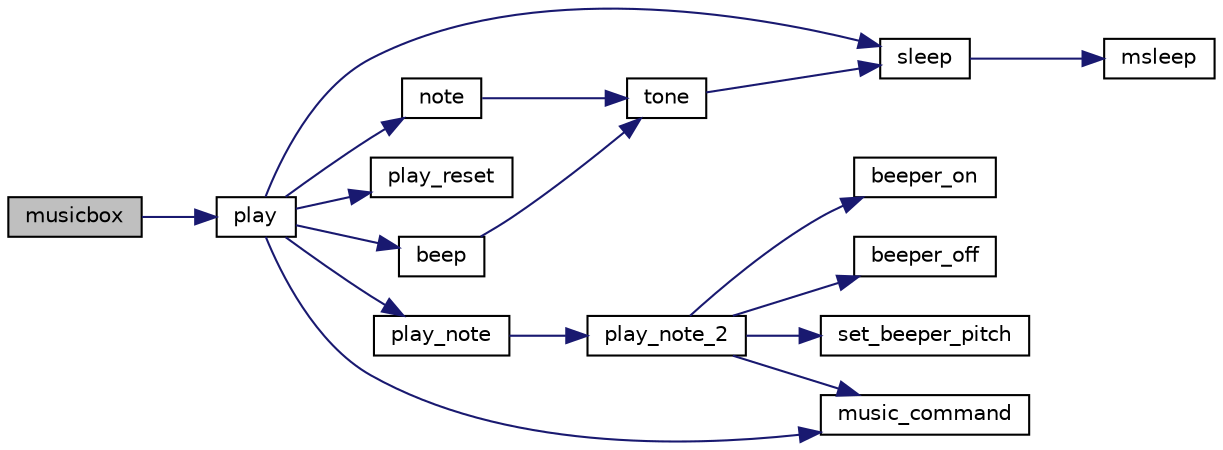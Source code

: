 digraph "musicbox"
{
  edge [fontname="Helvetica",fontsize="10",labelfontname="Helvetica",labelfontsize="10"];
  node [fontname="Helvetica",fontsize="10",shape=record];
  rankdir="LR";
  Node1 [label="musicbox",height=0.2,width=0.4,color="black", fillcolor="grey75", style="filled" fontcolor="black"];
  Node1 -> Node2 [color="midnightblue",fontsize="10",style="solid"];
  Node2 [label="play",height=0.2,width=0.4,color="black", fillcolor="white", style="filled",URL="$tunes_8c.html#a61c7b7a1cc359cd0de25088e9c3d5017"];
  Node2 -> Node3 [color="midnightblue",fontsize="10",style="solid"];
  Node3 [label="note",height=0.2,width=0.4,color="black", fillcolor="white", style="filled",URL="$cof_8c.html#a55c38cdc83b8334c8cb0a55638dfd650"];
  Node3 -> Node4 [color="midnightblue",fontsize="10",style="solid"];
  Node4 [label="tone",height=0.2,width=0.4,color="black", fillcolor="white", style="filled",URL="$base_2lib__ic_8c.html#aabe762cad0063d9271131f3cc306a0e8"];
  Node4 -> Node5 [color="midnightblue",fontsize="10",style="solid"];
  Node5 [label="sleep",height=0.2,width=0.4,color="black", fillcolor="white", style="filled",URL="$base_2lib__ic_8c.html#aa5113ec47ecf6d5c15614c9353cb9a08"];
  Node5 -> Node6 [color="midnightblue",fontsize="10",style="solid"];
  Node6 [label="msleep",height=0.2,width=0.4,color="black", fillcolor="white", style="filled",URL="$base_2lib__ic_8c.html#aa3650dfb953be0fa6fb4e6a625d3f777"];
  Node2 -> Node7 [color="midnightblue",fontsize="10",style="solid"];
  Node7 [label="play_reset",height=0.2,width=0.4,color="black", fillcolor="white", style="filled",URL="$tunes_8c.html#a91cf8addb9d8e64913aa1aa559a65663"];
  Node2 -> Node8 [color="midnightblue",fontsize="10",style="solid"];
  Node8 [label="beep",height=0.2,width=0.4,color="black", fillcolor="white", style="filled",URL="$base_2lib__ic_8c.html#a912dfbf994f4d4c7dff5aa2540ae4400"];
  Node8 -> Node4 [color="midnightblue",fontsize="10",style="solid"];
  Node2 -> Node5 [color="midnightblue",fontsize="10",style="solid"];
  Node2 -> Node9 [color="midnightblue",fontsize="10",style="solid"];
  Node9 [label="play_note",height=0.2,width=0.4,color="black", fillcolor="white", style="filled",URL="$tunes_8c.html#a389a29b1aa7cd3e5f0ab7e0a50eb81c2"];
  Node9 -> Node10 [color="midnightblue",fontsize="10",style="solid"];
  Node10 [label="play_note_2",height=0.2,width=0.4,color="black", fillcolor="white", style="filled",URL="$tunes_8c.html#ad64a752477bb35b9b4f09eec3f7e3281"];
  Node10 -> Node11 [color="midnightblue",fontsize="10",style="solid"];
  Node11 [label="set_beeper_pitch",height=0.2,width=0.4,color="black", fillcolor="white", style="filled",URL="$base_2lib__ic_8c.html#aebfeaced338ec2353b5d133eebfb3ebb"];
  Node10 -> Node12 [color="midnightblue",fontsize="10",style="solid"];
  Node12 [label="beeper_on",height=0.2,width=0.4,color="black", fillcolor="white", style="filled",URL="$base_2lib__ic_8c.html#ac01536f2a7ceb0d4c7e5e6a6d59c3871"];
  Node10 -> Node13 [color="midnightblue",fontsize="10",style="solid"];
  Node13 [label="beeper_off",height=0.2,width=0.4,color="black", fillcolor="white", style="filled",URL="$base_2lib__ic_8c.html#a35b95a4506fe38aa8c942b178cdda428"];
  Node10 -> Node14 [color="midnightblue",fontsize="10",style="solid"];
  Node14 [label="music_command",height=0.2,width=0.4,color="black", fillcolor="white", style="filled",URL="$tunes_8c.html#a02f694a5858b7ab04b5f7d18c0f6be5e"];
  Node2 -> Node14 [color="midnightblue",fontsize="10",style="solid"];
}
